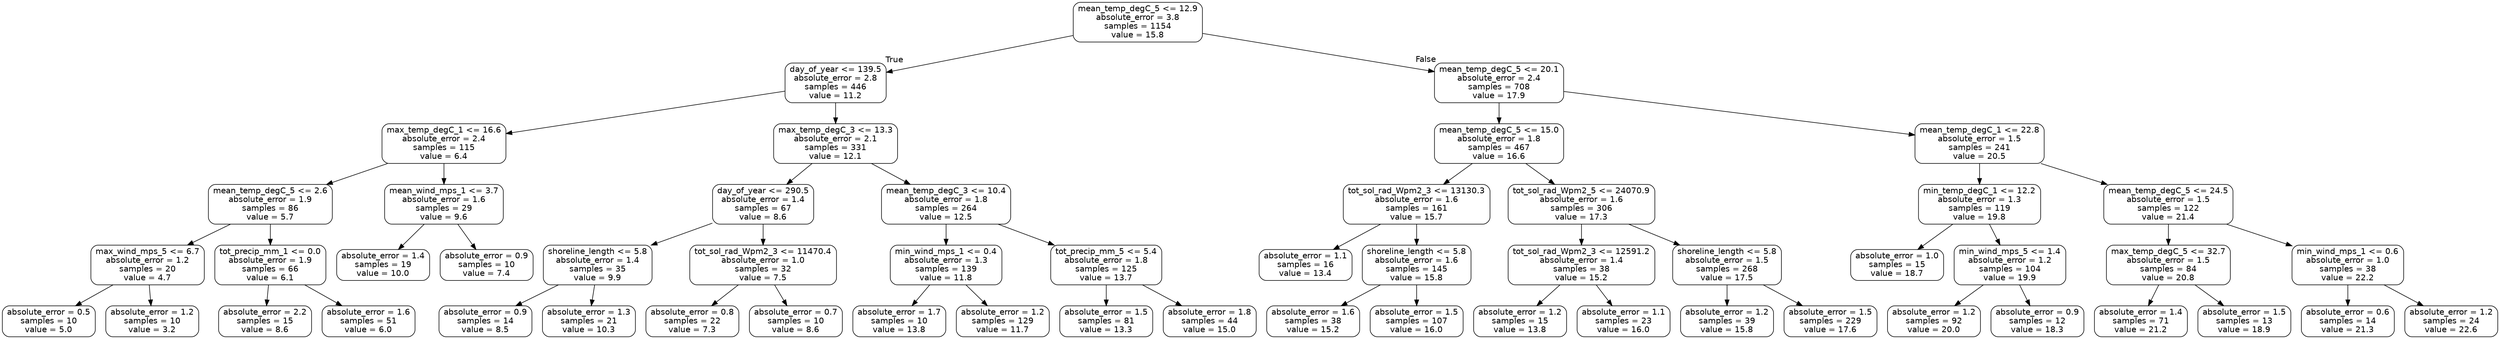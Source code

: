 digraph Tree {
node [shape=box, style="rounded", color="black", fontname="helvetica"] ;
edge [fontname="helvetica"] ;
0 [label="mean_temp_degC_5 <= 12.9\nabsolute_error = 3.8\nsamples = 1154\nvalue = 15.8"] ;
1 [label="day_of_year <= 139.5\nabsolute_error = 2.8\nsamples = 446\nvalue = 11.2"] ;
0 -> 1 [labeldistance=2.5, labelangle=45, headlabel="True"] ;
2 [label="max_temp_degC_1 <= 16.6\nabsolute_error = 2.4\nsamples = 115\nvalue = 6.4"] ;
1 -> 2 ;
3 [label="mean_temp_degC_5 <= 2.6\nabsolute_error = 1.9\nsamples = 86\nvalue = 5.7"] ;
2 -> 3 ;
4 [label="max_wind_mps_5 <= 6.7\nabsolute_error = 1.2\nsamples = 20\nvalue = 4.7"] ;
3 -> 4 ;
5 [label="absolute_error = 0.5\nsamples = 10\nvalue = 5.0"] ;
4 -> 5 ;
6 [label="absolute_error = 1.2\nsamples = 10\nvalue = 3.2"] ;
4 -> 6 ;
7 [label="tot_precip_mm_1 <= 0.0\nabsolute_error = 1.9\nsamples = 66\nvalue = 6.1"] ;
3 -> 7 ;
8 [label="absolute_error = 2.2\nsamples = 15\nvalue = 8.6"] ;
7 -> 8 ;
9 [label="absolute_error = 1.6\nsamples = 51\nvalue = 6.0"] ;
7 -> 9 ;
10 [label="mean_wind_mps_1 <= 3.7\nabsolute_error = 1.6\nsamples = 29\nvalue = 9.6"] ;
2 -> 10 ;
11 [label="absolute_error = 1.4\nsamples = 19\nvalue = 10.0"] ;
10 -> 11 ;
12 [label="absolute_error = 0.9\nsamples = 10\nvalue = 7.4"] ;
10 -> 12 ;
13 [label="max_temp_degC_3 <= 13.3\nabsolute_error = 2.1\nsamples = 331\nvalue = 12.1"] ;
1 -> 13 ;
14 [label="day_of_year <= 290.5\nabsolute_error = 1.4\nsamples = 67\nvalue = 8.6"] ;
13 -> 14 ;
15 [label="shoreline_length <= 5.8\nabsolute_error = 1.4\nsamples = 35\nvalue = 9.9"] ;
14 -> 15 ;
16 [label="absolute_error = 0.9\nsamples = 14\nvalue = 8.5"] ;
15 -> 16 ;
17 [label="absolute_error = 1.3\nsamples = 21\nvalue = 10.3"] ;
15 -> 17 ;
18 [label="tot_sol_rad_Wpm2_3 <= 11470.4\nabsolute_error = 1.0\nsamples = 32\nvalue = 7.5"] ;
14 -> 18 ;
19 [label="absolute_error = 0.8\nsamples = 22\nvalue = 7.3"] ;
18 -> 19 ;
20 [label="absolute_error = 0.7\nsamples = 10\nvalue = 8.6"] ;
18 -> 20 ;
21 [label="mean_temp_degC_3 <= 10.4\nabsolute_error = 1.8\nsamples = 264\nvalue = 12.5"] ;
13 -> 21 ;
22 [label="min_wind_mps_1 <= 0.4\nabsolute_error = 1.3\nsamples = 139\nvalue = 11.8"] ;
21 -> 22 ;
23 [label="absolute_error = 1.7\nsamples = 10\nvalue = 13.8"] ;
22 -> 23 ;
24 [label="absolute_error = 1.2\nsamples = 129\nvalue = 11.7"] ;
22 -> 24 ;
25 [label="tot_precip_mm_5 <= 5.4\nabsolute_error = 1.8\nsamples = 125\nvalue = 13.7"] ;
21 -> 25 ;
26 [label="absolute_error = 1.5\nsamples = 81\nvalue = 13.3"] ;
25 -> 26 ;
27 [label="absolute_error = 1.8\nsamples = 44\nvalue = 15.0"] ;
25 -> 27 ;
28 [label="mean_temp_degC_5 <= 20.1\nabsolute_error = 2.4\nsamples = 708\nvalue = 17.9"] ;
0 -> 28 [labeldistance=2.5, labelangle=-45, headlabel="False"] ;
29 [label="mean_temp_degC_5 <= 15.0\nabsolute_error = 1.8\nsamples = 467\nvalue = 16.6"] ;
28 -> 29 ;
30 [label="tot_sol_rad_Wpm2_3 <= 13130.3\nabsolute_error = 1.6\nsamples = 161\nvalue = 15.7"] ;
29 -> 30 ;
31 [label="absolute_error = 1.1\nsamples = 16\nvalue = 13.4"] ;
30 -> 31 ;
32 [label="shoreline_length <= 5.8\nabsolute_error = 1.6\nsamples = 145\nvalue = 15.8"] ;
30 -> 32 ;
33 [label="absolute_error = 1.6\nsamples = 38\nvalue = 15.2"] ;
32 -> 33 ;
34 [label="absolute_error = 1.5\nsamples = 107\nvalue = 16.0"] ;
32 -> 34 ;
35 [label="tot_sol_rad_Wpm2_5 <= 24070.9\nabsolute_error = 1.6\nsamples = 306\nvalue = 17.3"] ;
29 -> 35 ;
36 [label="tot_sol_rad_Wpm2_3 <= 12591.2\nabsolute_error = 1.4\nsamples = 38\nvalue = 15.2"] ;
35 -> 36 ;
37 [label="absolute_error = 1.2\nsamples = 15\nvalue = 13.8"] ;
36 -> 37 ;
38 [label="absolute_error = 1.1\nsamples = 23\nvalue = 16.0"] ;
36 -> 38 ;
39 [label="shoreline_length <= 5.8\nabsolute_error = 1.5\nsamples = 268\nvalue = 17.5"] ;
35 -> 39 ;
40 [label="absolute_error = 1.2\nsamples = 39\nvalue = 15.8"] ;
39 -> 40 ;
41 [label="absolute_error = 1.5\nsamples = 229\nvalue = 17.6"] ;
39 -> 41 ;
42 [label="mean_temp_degC_1 <= 22.8\nabsolute_error = 1.5\nsamples = 241\nvalue = 20.5"] ;
28 -> 42 ;
43 [label="min_temp_degC_1 <= 12.2\nabsolute_error = 1.3\nsamples = 119\nvalue = 19.8"] ;
42 -> 43 ;
44 [label="absolute_error = 1.0\nsamples = 15\nvalue = 18.7"] ;
43 -> 44 ;
45 [label="min_wind_mps_5 <= 1.4\nabsolute_error = 1.2\nsamples = 104\nvalue = 19.9"] ;
43 -> 45 ;
46 [label="absolute_error = 1.2\nsamples = 92\nvalue = 20.0"] ;
45 -> 46 ;
47 [label="absolute_error = 0.9\nsamples = 12\nvalue = 18.3"] ;
45 -> 47 ;
48 [label="mean_temp_degC_5 <= 24.5\nabsolute_error = 1.5\nsamples = 122\nvalue = 21.4"] ;
42 -> 48 ;
49 [label="max_temp_degC_5 <= 32.7\nabsolute_error = 1.5\nsamples = 84\nvalue = 20.8"] ;
48 -> 49 ;
50 [label="absolute_error = 1.4\nsamples = 71\nvalue = 21.2"] ;
49 -> 50 ;
51 [label="absolute_error = 1.5\nsamples = 13\nvalue = 18.9"] ;
49 -> 51 ;
52 [label="min_wind_mps_1 <= 0.6\nabsolute_error = 1.0\nsamples = 38\nvalue = 22.2"] ;
48 -> 52 ;
53 [label="absolute_error = 0.6\nsamples = 14\nvalue = 21.3"] ;
52 -> 53 ;
54 [label="absolute_error = 1.2\nsamples = 24\nvalue = 22.6"] ;
52 -> 54 ;
}